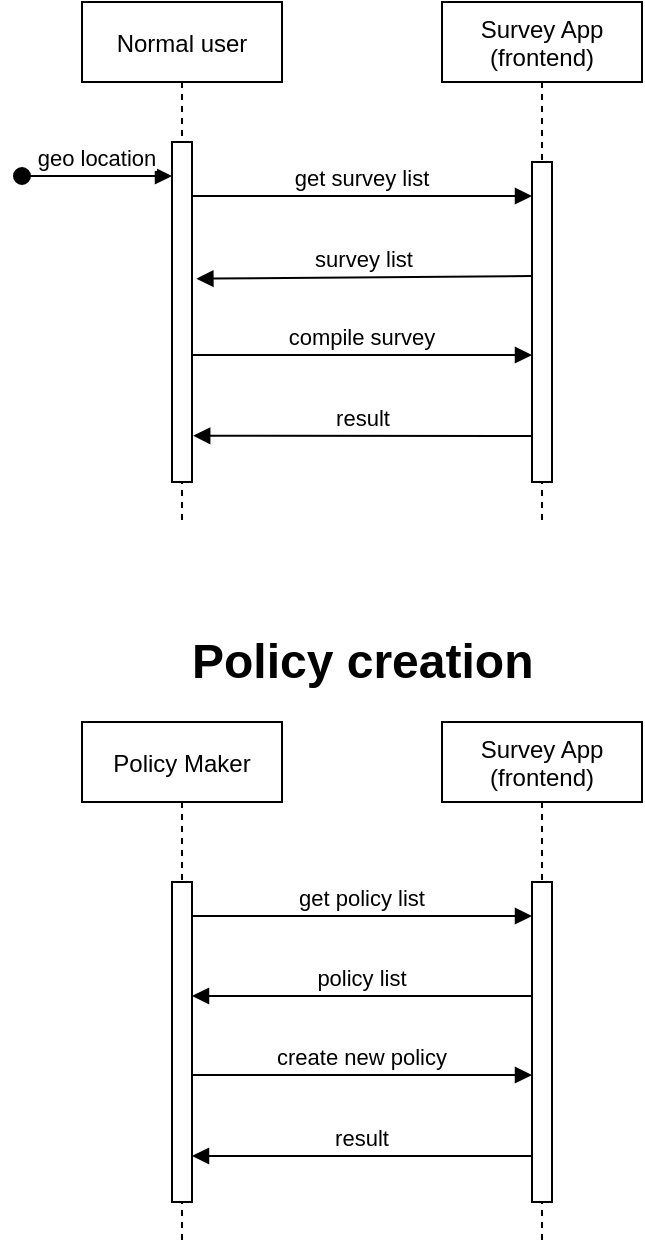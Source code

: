 <mxfile version="16.4.0" type="device"><diagram id="kgpKYQtTHZ0yAKxKKP6v" name="Page-1"><mxGraphModel dx="1038" dy="649" grid="1" gridSize="10" guides="1" tooltips="1" connect="1" arrows="1" fold="1" page="1" pageScale="1" pageWidth="850" pageHeight="1100" math="0" shadow="0"><root><mxCell id="0"/><mxCell id="1" parent="0"/><mxCell id="3nuBFxr9cyL0pnOWT2aG-1" value="Normal user" style="shape=umlLifeline;perimeter=lifelinePerimeter;container=1;collapsible=0;recursiveResize=0;rounded=0;shadow=0;strokeWidth=1;" parent="1" vertex="1"><mxGeometry x="120" y="80" width="100" height="260" as="geometry"/></mxCell><mxCell id="3nuBFxr9cyL0pnOWT2aG-2" value="" style="points=[];perimeter=orthogonalPerimeter;rounded=0;shadow=0;strokeWidth=1;" parent="3nuBFxr9cyL0pnOWT2aG-1" vertex="1"><mxGeometry x="45" y="70" width="10" height="170" as="geometry"/></mxCell><mxCell id="3nuBFxr9cyL0pnOWT2aG-3" value="geo location" style="verticalAlign=bottom;startArrow=oval;endArrow=block;startSize=8;shadow=0;strokeWidth=1;" parent="3nuBFxr9cyL0pnOWT2aG-1" edge="1"><mxGeometry relative="1" as="geometry"><mxPoint x="-30" y="87" as="sourcePoint"/><mxPoint x="45" y="87" as="targetPoint"/></mxGeometry></mxCell><mxCell id="3nuBFxr9cyL0pnOWT2aG-5" value="Survey App&#10;(frontend)" style="shape=umlLifeline;perimeter=lifelinePerimeter;container=1;collapsible=0;recursiveResize=0;rounded=0;shadow=0;strokeWidth=1;" parent="1" vertex="1"><mxGeometry x="300" y="80" width="100" height="260" as="geometry"/></mxCell><mxCell id="3nuBFxr9cyL0pnOWT2aG-6" value="" style="points=[];perimeter=orthogonalPerimeter;rounded=0;shadow=0;strokeWidth=1;" parent="3nuBFxr9cyL0pnOWT2aG-5" vertex="1"><mxGeometry x="45" y="80" width="10" height="160" as="geometry"/></mxCell><mxCell id="A1Jbk1qKiCVd9uiOKIW--1" value="compile survey" style="verticalAlign=bottom;endArrow=block;entryX=0;entryY=0;shadow=0;strokeWidth=1;" edge="1" parent="3nuBFxr9cyL0pnOWT2aG-5"><mxGeometry relative="1" as="geometry"><mxPoint x="-125" y="176.5" as="sourcePoint"/><mxPoint x="45" y="176.5" as="targetPoint"/></mxGeometry></mxCell><mxCell id="3nuBFxr9cyL0pnOWT2aG-8" value="get survey list" style="verticalAlign=bottom;endArrow=block;entryX=0;entryY=0;shadow=0;strokeWidth=1;" parent="1" edge="1"><mxGeometry relative="1" as="geometry"><mxPoint x="175" y="177.0" as="sourcePoint"/><mxPoint x="345" y="177.0" as="targetPoint"/></mxGeometry></mxCell><mxCell id="3nuBFxr9cyL0pnOWT2aG-9" value="survey list" style="verticalAlign=bottom;endArrow=block;entryX=1.22;entryY=0.402;shadow=0;strokeWidth=1;entryDx=0;entryDy=0;entryPerimeter=0;" parent="1" target="3nuBFxr9cyL0pnOWT2aG-2" edge="1"><mxGeometry relative="1" as="geometry"><mxPoint x="345" y="217" as="sourcePoint"/><mxPoint x="180" y="217" as="targetPoint"/></mxGeometry></mxCell><mxCell id="A1Jbk1qKiCVd9uiOKIW--2" value="result" style="verticalAlign=bottom;endArrow=block;entryX=1.06;entryY=0.864;shadow=0;strokeWidth=1;entryDx=0;entryDy=0;entryPerimeter=0;" edge="1" parent="1" target="3nuBFxr9cyL0pnOWT2aG-2"><mxGeometry relative="1" as="geometry"><mxPoint x="345" y="297" as="sourcePoint"/><mxPoint x="180" y="297" as="targetPoint"/></mxGeometry></mxCell><mxCell id="A1Jbk1qKiCVd9uiOKIW--3" value="Policy Maker" style="shape=umlLifeline;perimeter=lifelinePerimeter;container=1;collapsible=0;recursiveResize=0;rounded=0;shadow=0;strokeWidth=1;" vertex="1" parent="1"><mxGeometry x="120" y="440" width="100" height="260" as="geometry"/></mxCell><mxCell id="A1Jbk1qKiCVd9uiOKIW--4" value="" style="points=[];perimeter=orthogonalPerimeter;rounded=0;shadow=0;strokeWidth=1;" vertex="1" parent="A1Jbk1qKiCVd9uiOKIW--3"><mxGeometry x="45" y="80" width="10" height="160" as="geometry"/></mxCell><mxCell id="A1Jbk1qKiCVd9uiOKIW--6" value="Survey App&#10;(frontend)" style="shape=umlLifeline;perimeter=lifelinePerimeter;container=1;collapsible=0;recursiveResize=0;rounded=0;shadow=0;strokeWidth=1;" vertex="1" parent="1"><mxGeometry x="300" y="440" width="100" height="260" as="geometry"/></mxCell><mxCell id="A1Jbk1qKiCVd9uiOKIW--7" value="" style="points=[];perimeter=orthogonalPerimeter;rounded=0;shadow=0;strokeWidth=1;" vertex="1" parent="A1Jbk1qKiCVd9uiOKIW--6"><mxGeometry x="45" y="80" width="10" height="160" as="geometry"/></mxCell><mxCell id="A1Jbk1qKiCVd9uiOKIW--8" value="create new policy" style="verticalAlign=bottom;endArrow=block;shadow=0;strokeWidth=1;" edge="1" parent="A1Jbk1qKiCVd9uiOKIW--6" target="A1Jbk1qKiCVd9uiOKIW--7"><mxGeometry relative="1" as="geometry"><mxPoint x="-125" y="176.5" as="sourcePoint"/><mxPoint x="45" y="176.5" as="targetPoint"/></mxGeometry></mxCell><mxCell id="A1Jbk1qKiCVd9uiOKIW--9" value="get policy list" style="verticalAlign=bottom;endArrow=block;entryX=0;entryY=0;shadow=0;strokeWidth=1;" edge="1" parent="1"><mxGeometry relative="1" as="geometry"><mxPoint x="175" y="537.0" as="sourcePoint"/><mxPoint x="345" y="537.0" as="targetPoint"/></mxGeometry></mxCell><mxCell id="A1Jbk1qKiCVd9uiOKIW--10" value="policy list" style="verticalAlign=bottom;endArrow=block;shadow=0;strokeWidth=1;" edge="1" parent="1" target="A1Jbk1qKiCVd9uiOKIW--4"><mxGeometry relative="1" as="geometry"><mxPoint x="345" y="577" as="sourcePoint"/><mxPoint x="180" y="577" as="targetPoint"/></mxGeometry></mxCell><mxCell id="A1Jbk1qKiCVd9uiOKIW--11" value="result" style="verticalAlign=bottom;endArrow=block;shadow=0;strokeWidth=1;" edge="1" parent="1" target="A1Jbk1qKiCVd9uiOKIW--4"><mxGeometry relative="1" as="geometry"><mxPoint x="345" y="657" as="sourcePoint"/><mxPoint x="180" y="657" as="targetPoint"/></mxGeometry></mxCell><mxCell id="A1Jbk1qKiCVd9uiOKIW--16" value="&lt;h1&gt;Policy creation&lt;/h1&gt;" style="text;html=1;strokeColor=none;fillColor=none;spacing=5;spacingTop=-20;whiteSpace=wrap;overflow=hidden;rounded=0;" vertex="1" parent="1"><mxGeometry x="170" y="390" width="185" height="40" as="geometry"/></mxCell></root></mxGraphModel></diagram></mxfile>
